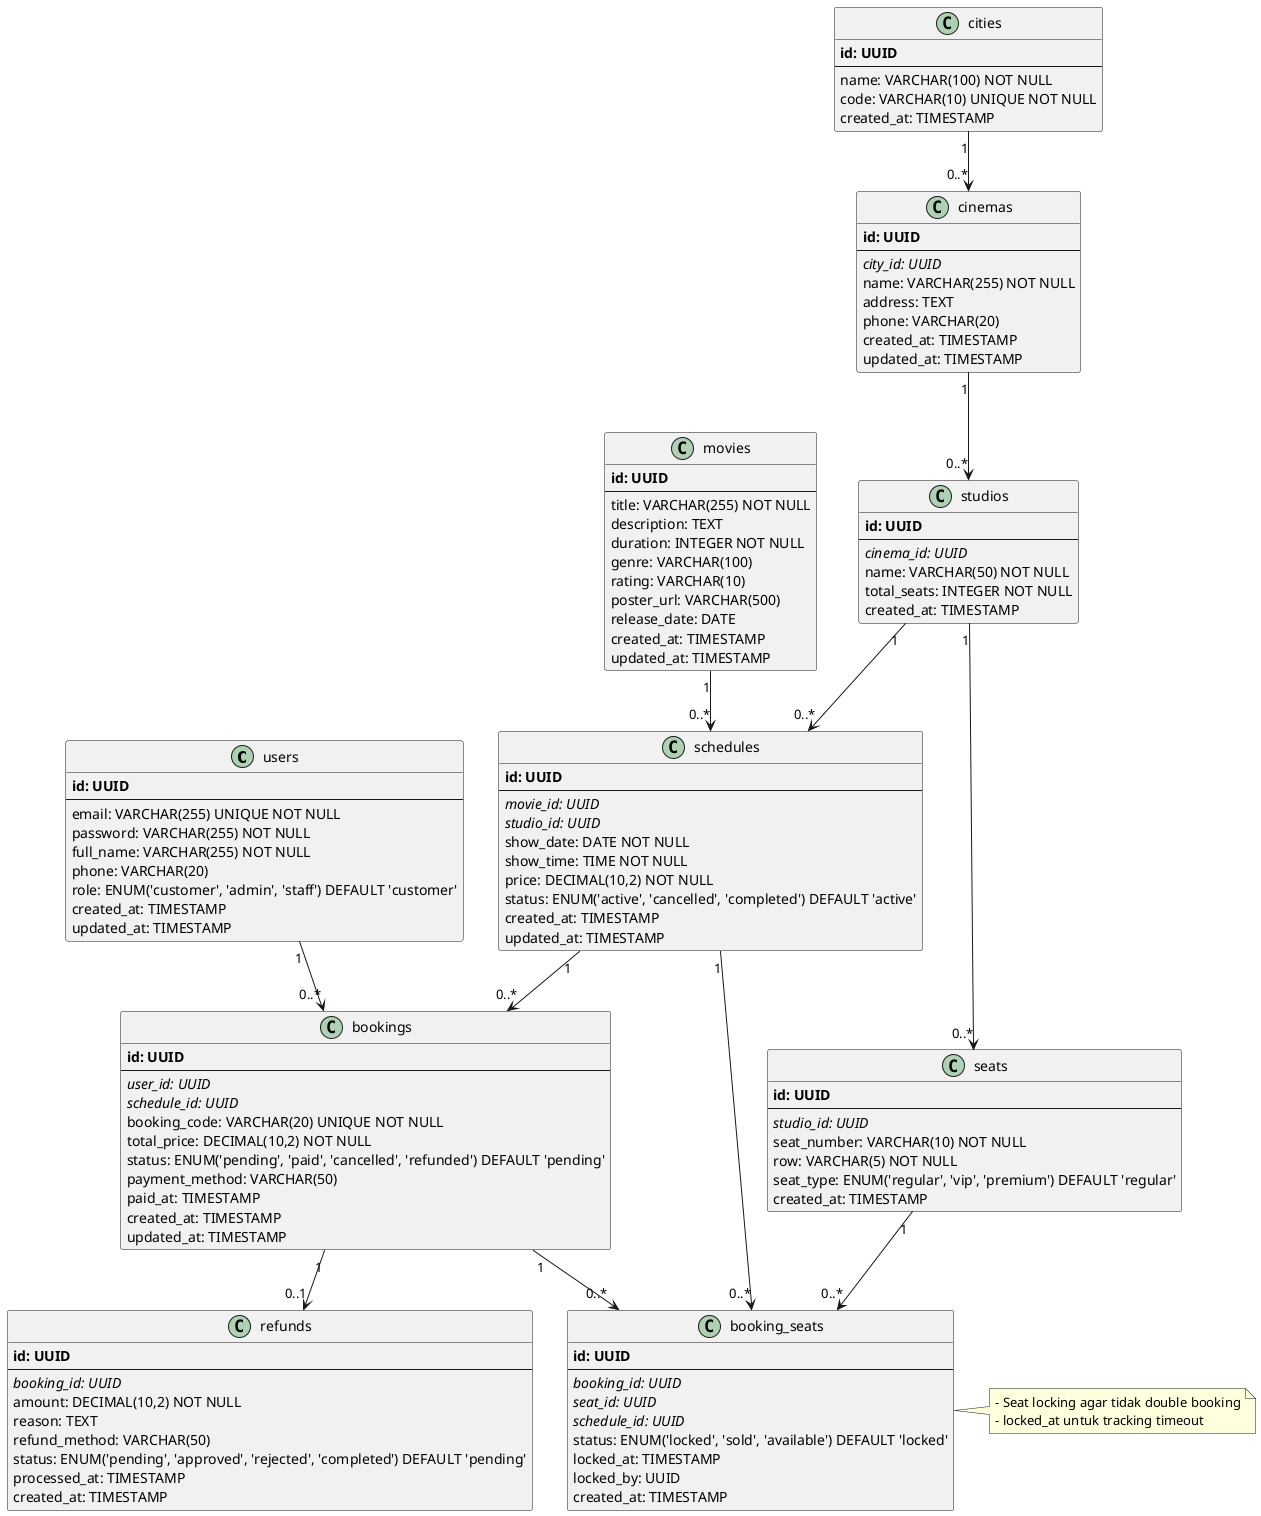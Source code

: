 @startuml Cinema Booking System ERD

!define table(x) class x
!define primary_key(x) <b>x</b>
!define foreign_key(x) <i>x</i>

table(users) {
  primary_key(id: UUID)
  --
  email: VARCHAR(255) UNIQUE NOT NULL
  password: VARCHAR(255) NOT NULL
  full_name: VARCHAR(255) NOT NULL
  phone: VARCHAR(20)
  role: ENUM('customer', 'admin', 'staff') DEFAULT 'customer'
  created_at: TIMESTAMP
  updated_at: TIMESTAMP
}

table(cities) {
  primary_key(id: UUID)
  --
  name: VARCHAR(100) NOT NULL
  code: VARCHAR(10) UNIQUE NOT NULL
  created_at: TIMESTAMP
}

table(cinemas) {
  primary_key(id: UUID)
  --
  foreign_key(city_id: UUID)
  name: VARCHAR(255) NOT NULL
  address: TEXT
  phone: VARCHAR(20)
  created_at: TIMESTAMP
  updated_at: TIMESTAMP
}

table(studios) {
  primary_key(id: UUID)
  --
  foreign_key(cinema_id: UUID)
  name: VARCHAR(50) NOT NULL
  total_seats: INTEGER NOT NULL
  created_at: TIMESTAMP
}

table(seats) {
  primary_key(id: UUID)
  --
  foreign_key(studio_id: UUID)
  seat_number: VARCHAR(10) NOT NULL
  row: VARCHAR(5) NOT NULL
  seat_type: ENUM('regular', 'vip', 'premium') DEFAULT 'regular'
  created_at: TIMESTAMP
}

table(movies) {
  primary_key(id: UUID)
  --
  title: VARCHAR(255) NOT NULL
  description: TEXT
  duration: INTEGER NOT NULL
  genre: VARCHAR(100)
  rating: VARCHAR(10)
  poster_url: VARCHAR(500)
  release_date: DATE
  created_at: TIMESTAMP
  updated_at: TIMESTAMP
}

table(schedules) {
  primary_key(id: UUID)
  --
  foreign_key(movie_id: UUID)
  foreign_key(studio_id: UUID)
  show_date: DATE NOT NULL
  show_time: TIME NOT NULL
  price: DECIMAL(10,2) NOT NULL
  status: ENUM('active', 'cancelled', 'completed') DEFAULT 'active'
  created_at: TIMESTAMP
  updated_at: TIMESTAMP
}

table(bookings) {
  primary_key(id: UUID)
  --
  foreign_key(user_id: UUID)
  foreign_key(schedule_id: UUID)
  booking_code: VARCHAR(20) UNIQUE NOT NULL
  total_price: DECIMAL(10,2) NOT NULL
  status: ENUM('pending', 'paid', 'cancelled', 'refunded') DEFAULT 'pending'
  payment_method: VARCHAR(50)
  paid_at: TIMESTAMP
  created_at: TIMESTAMP
  updated_at: TIMESTAMP
}

table(booking_seats) {
  primary_key(id: UUID)
  --
  foreign_key(booking_id: UUID)
  foreign_key(seat_id: UUID)
  foreign_key(schedule_id: UUID)
  status: ENUM('locked', 'sold', 'available') DEFAULT 'locked'
  locked_at: TIMESTAMP
  locked_by: UUID
  created_at: TIMESTAMP
}

table(refunds) {
  primary_key(id: UUID)
  --
  foreign_key(booking_id: UUID)
  amount: DECIMAL(10,2) NOT NULL
  reason: TEXT
  refund_method: VARCHAR(50)
  status: ENUM('pending', 'approved', 'rejected', 'completed') DEFAULT 'pending'
  processed_at: TIMESTAMP
  created_at: TIMESTAMP
}

users "1" --> "0..*" bookings
cities "1" --> "0..*" cinemas
cinemas "1" --> "0..*" studios
studios "1" --> "0..*" seats
movies "1" --> "0..*" schedules
studios "1" --> "0..*" schedules
schedules "1" --> "0..*" bookings
bookings "1" --> "0..*" booking_seats
bookings "1" --> "0..1" refunds
seats "1" --> "0..*" booking_seats
schedules "1" --> "0..*" booking_seats

note right of booking_seats
  - Seat locking agar tidak double booking
  - locked_at untuk tracking timeout
end note

@enduml